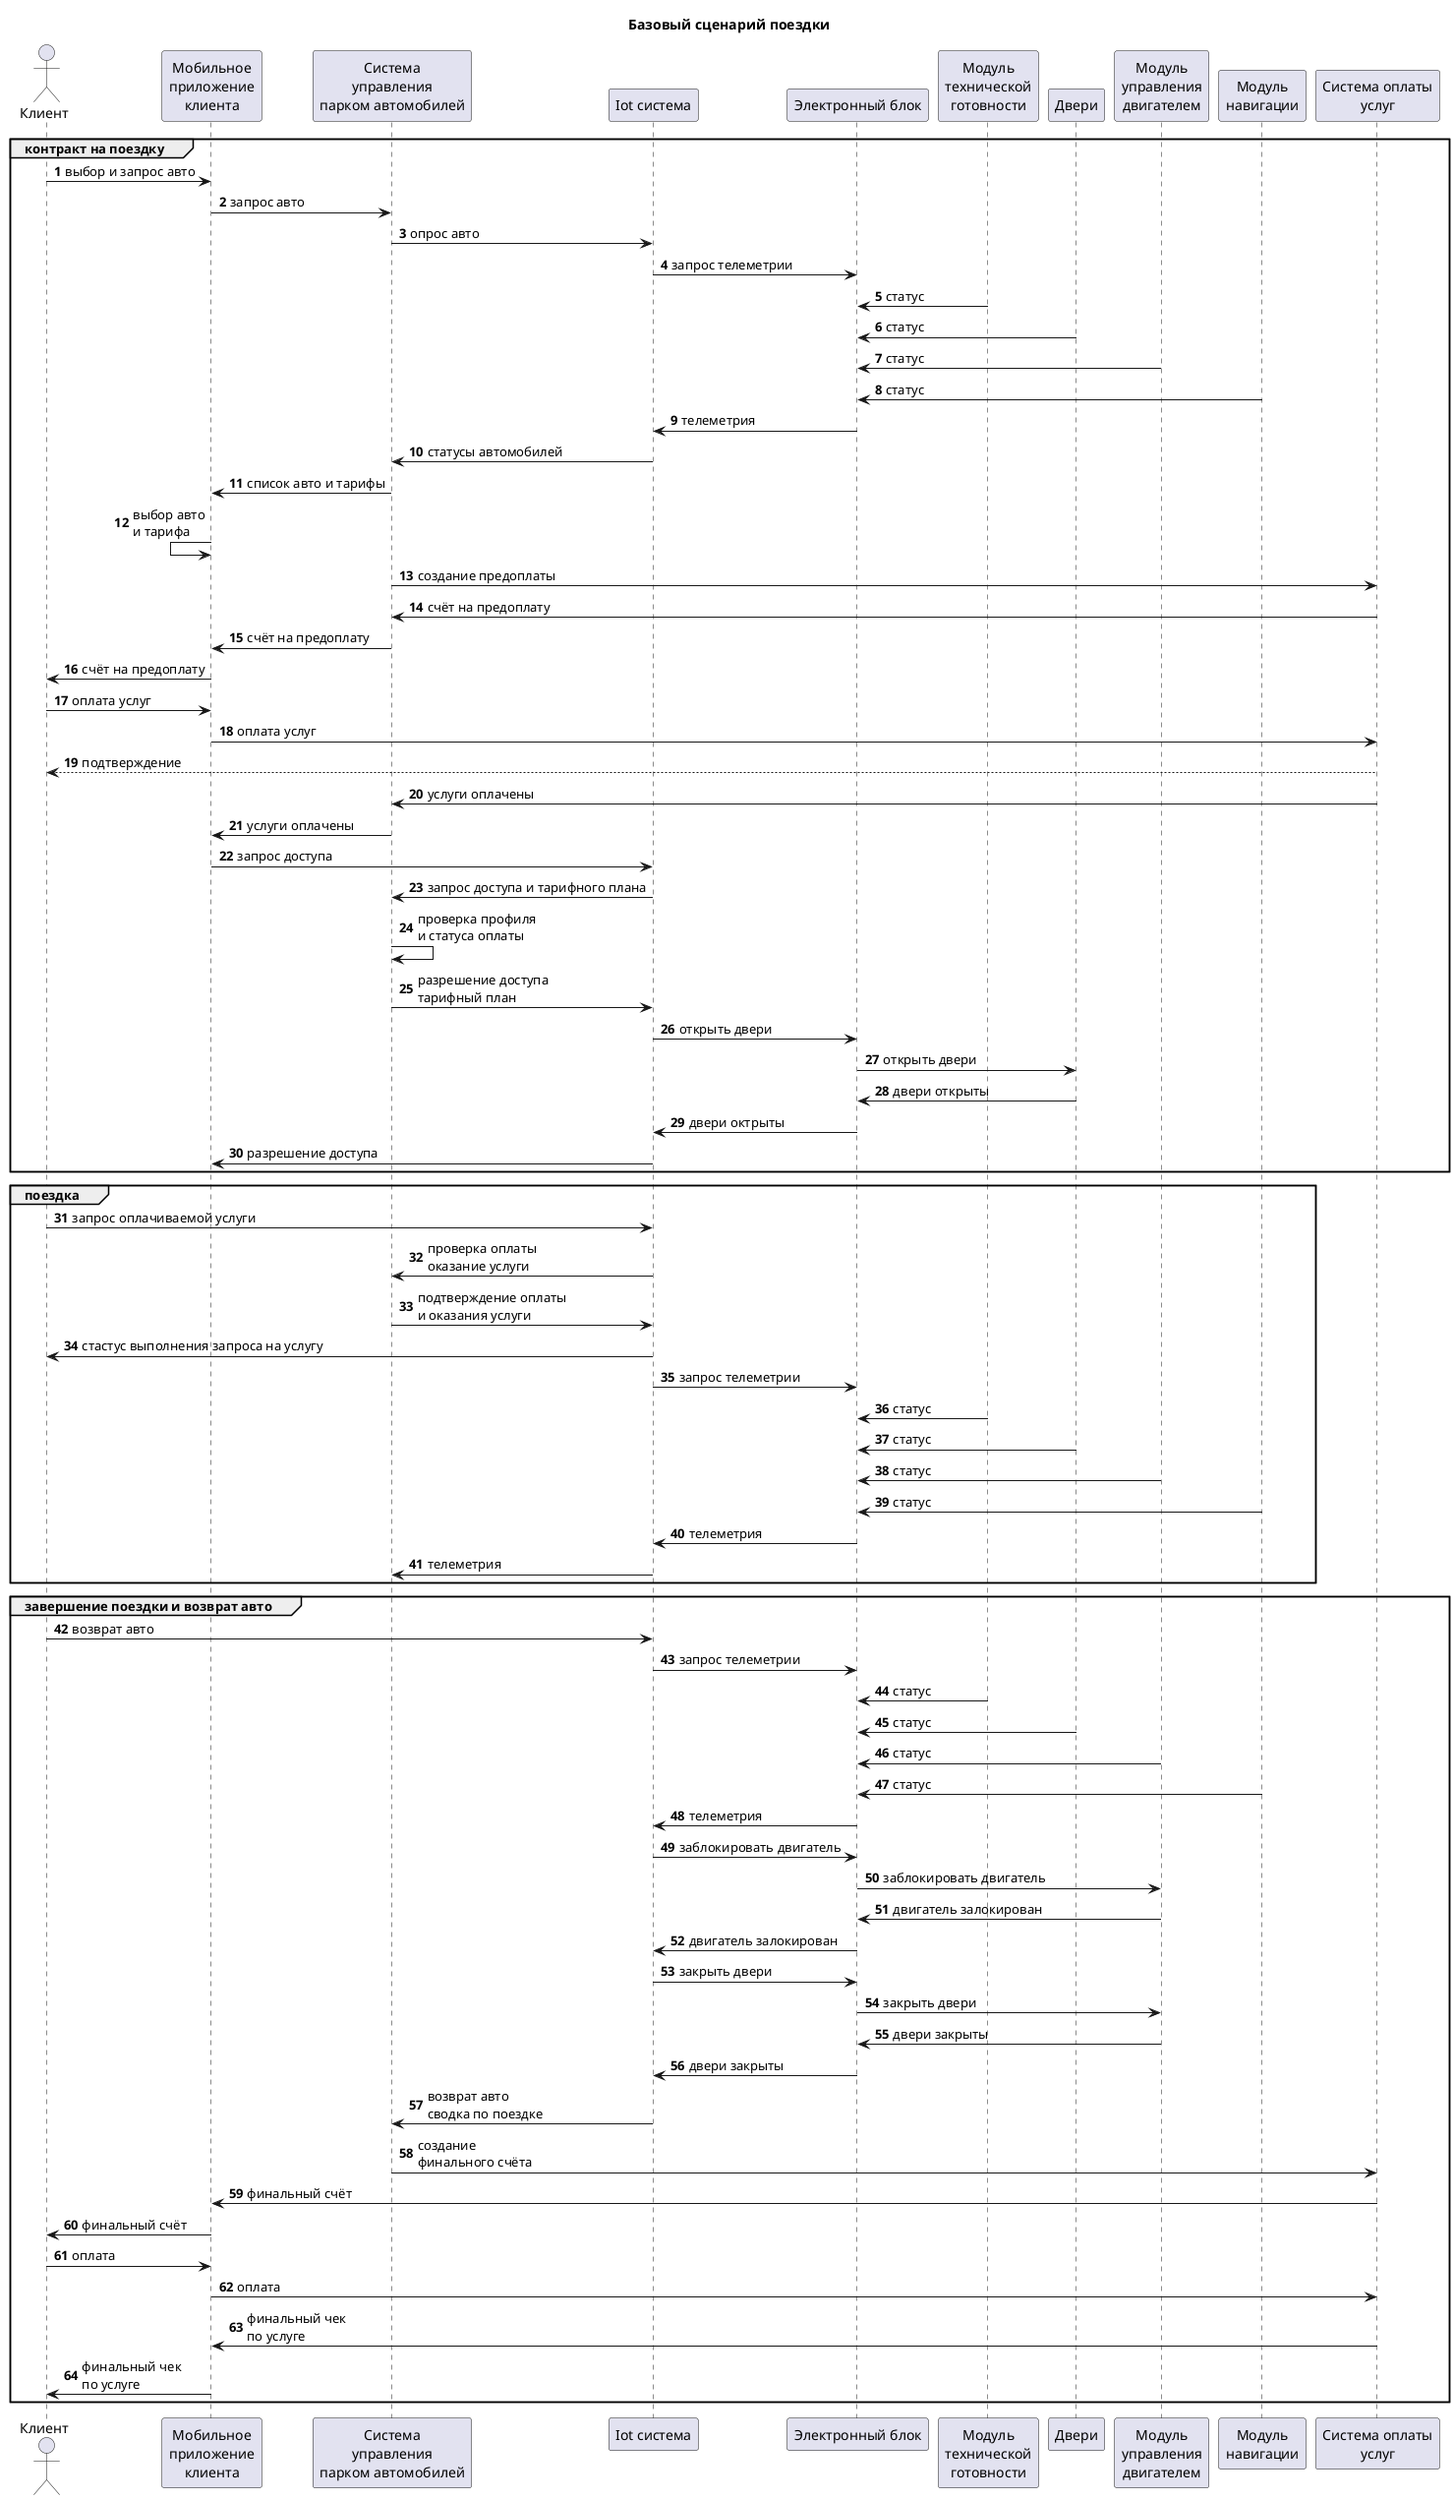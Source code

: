 @startuml base_scen_drive
title Базовый сценарий поездки
autonumber
actor "Клиент" as client
participant "Мобильное\nприложение\nклиента" as mobile
participant "Система\nуправления\nпарком автомобилей" as manage_sys
participant "Iot система" as iot
participant "Электронный блок" as eblocks
participant "Модуль\nтехнической\nготовности" as tech_ready
participant "Двери" as doors
participant "Модуль\nуправления\nдвигателем" as engine
participant "Модуль\nнавигации" as gps
participant "Система оплаты\nуслуг" as bank
group контракт на поездку
    client -> mobile: выбор и запрос авто
    mobile -> manage_sys: запрос авто
    manage_sys -> iot: опрос авто
    iot -> eblocks: запрос телеметрии
    tech_ready -> eblocks: статус
    doors -> eblocks: статус
    engine -> eblocks: статус
    gps -> eblocks: статус
    eblocks -> iot: телеметрия 
    iot -> manage_sys: статусы автомобилей
    manage_sys -> mobile: список авто и тарифы
    mobile <- mobile: выбор авто\nи тарифа
    manage_sys -> bank: создание предоплаты
    bank -> manage_sys: счёт на предоплату
    manage_sys -> mobile: счёт на предоплату
    mobile -> client: счёт на предоплату
    client -> mobile: оплата услуг
    mobile -> bank: оплата услуг
    bank --> client: подтверждение
    bank -> manage_sys: услуги оплачены
    manage_sys -> mobile: услуги оплачены
    mobile -> iot: запрос доступа
    iot -> manage_sys: запрос доступа и тарифного плана
    manage_sys -> manage_sys: проверка профиля\nи статуса оплаты
    manage_sys -> iot: разрешение доступа\nтарифный план
    iot -> eblocks: открыть двери
    eblocks -> doors: открыть двери
    doors -> eblocks: двери открыты
    eblocks -> iot: двери октрыты
    iot -> mobile: разрешение доступа
end
group поездка
    client -> iot: запрос оплачиваемой услуги
    iot -> manage_sys: проверка оплаты\nоказание услуги
    manage_sys -> iot: подтверждение оплаты\nи оказания услуги
    iot -> client: стастус выполнения запроса на услугу
    iot -> eblocks: запрос телеметрии
    tech_ready -> eblocks: статус
    doors -> eblocks: статус
    engine -> eblocks: статус
    gps -> eblocks: статус
    eblocks -> iot: телеметрия
    iot -> manage_sys: телеметрия
end
group завершение поездки и возврат авто
    client -> iot: возврат авто
    iot -> eblocks: запрос телеметрии
    tech_ready -> eblocks: статус
    doors -> eblocks: статус
    engine -> eblocks: статус
    gps -> eblocks: статус
    eblocks -> iot: телеметрия
    iot -> eblocks: заблокировать двигатель
    eblocks -> engine: заблокировать двигатель
    engine -> eblocks: двигатель залокирован
    eblocks -> iot: двигатель залокирован
    iot -> eblocks: закрыть двери
    eblocks -> engine: закрыть двери
    engine -> eblocks: двери закрыты
    eblocks -> iot: двери закрыты
    iot -> manage_sys: возврат авто\nсводка по поездке
    manage_sys -> bank: создание\nфинального счёта
    bank -> mobile: финальный счёт
    mobile -> client: финальный счёт
    client -> mobile: оплата
    mobile -> bank: оплата
    bank -> mobile: финальный чек\nпо услуге
    mobile -> client: финальный чек\nпо услуге
end
@enduml
